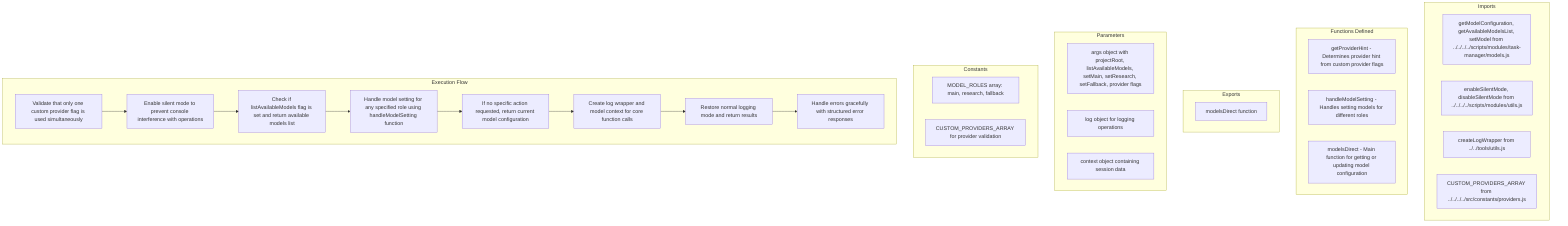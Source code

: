 flowchart TB
    subgraph Imports
        I1[getModelConfiguration, getAvailableModelsList, setModel from ../../../../scripts/modules/task-manager/models.js]
        I2[enableSilentMode, disableSilentMode from ../../../../scripts/modules/utils.js]
        I3[createLogWrapper from ../../tools/utils.js]
        I4[CUSTOM_PROVIDERS_ARRAY from ../../../../src/constants/providers.js]
    end

    subgraph "Functions Defined"
        FU1[getProviderHint - Determines provider hint from custom provider flags]
        FU2[handleModelSetting - Handles setting models for different roles]
        FU3[modelsDirect - Main function for getting or updating model configuration]
    end

    subgraph Exports
        E1[modelsDirect function]
    end

    subgraph Parameters
        P1[args object with projectRoot, listAvailableModels, setMain, setResearch, setFallback, provider flags]
        P2[log object for logging operations]
        P3[context object containing session data]
    end

    subgraph Constants
        C1[MODEL_ROLES array: main, research, fallback]
        C2[CUSTOM_PROVIDERS_ARRAY for provider validation]
    end

    subgraph "Execution Flow"
        FL1[Validate that only one custom provider flag is used simultaneously]
        FL2[Enable silent mode to prevent console interference with operations]
        FL3[Check if listAvailableModels flag is set and return available models list]
        FL4[Handle model setting for any specified role using handleModelSetting function]
        FL5[If no specific action requested, return current model configuration]
        FL6[Create log wrapper and model context for core function calls]
        FL7[Restore normal logging mode and return results]
        FL8[Handle errors gracefully with structured error responses]
    end

    FL1 --> FL2
    FL2 --> FL3
    FL3 --> FL4
    FL4 --> FL5
    FL5 --> FL6
    FL6 --> FL7
    FL7 --> FL8